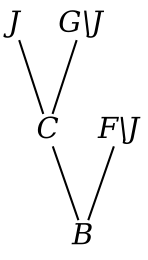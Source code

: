 digraph BundleClosure__Taxonomy {
    rankdir = BT

    C [
        fontname = "Times-Italic",
        fontsize = 14,
        shape = plain,
        label = C
    ]

    J [
        fontname = "Times-Italic",
        fontsize = 14,
        shape = plain,
        label = J
    ]

    "G\\J" [
        fontname = "Times-Italic",
        fontsize = 14,
        shape = plain,
        label = "G\\J"
    ]

    B [
        fontname = "Times-Italic",
        fontsize = 14,
        shape = plain,
        label = B
    ]

    "F\\J" [
        fontname = "Times-Italic",
        fontsize = 14,
        shape = plain,
        label = "F\\J"
    ]

    C -> J [
        arrowhead = none,
        fontsize = 8
    ]

    C -> "G\\J" [
        arrowhead = none,
        fontsize = 8
    ]

    B -> C [
        arrowhead = none,
        fontsize = 8
    ]

    B -> "F\\J" [
        arrowhead = none,
        fontsize = 8
    ]
}
